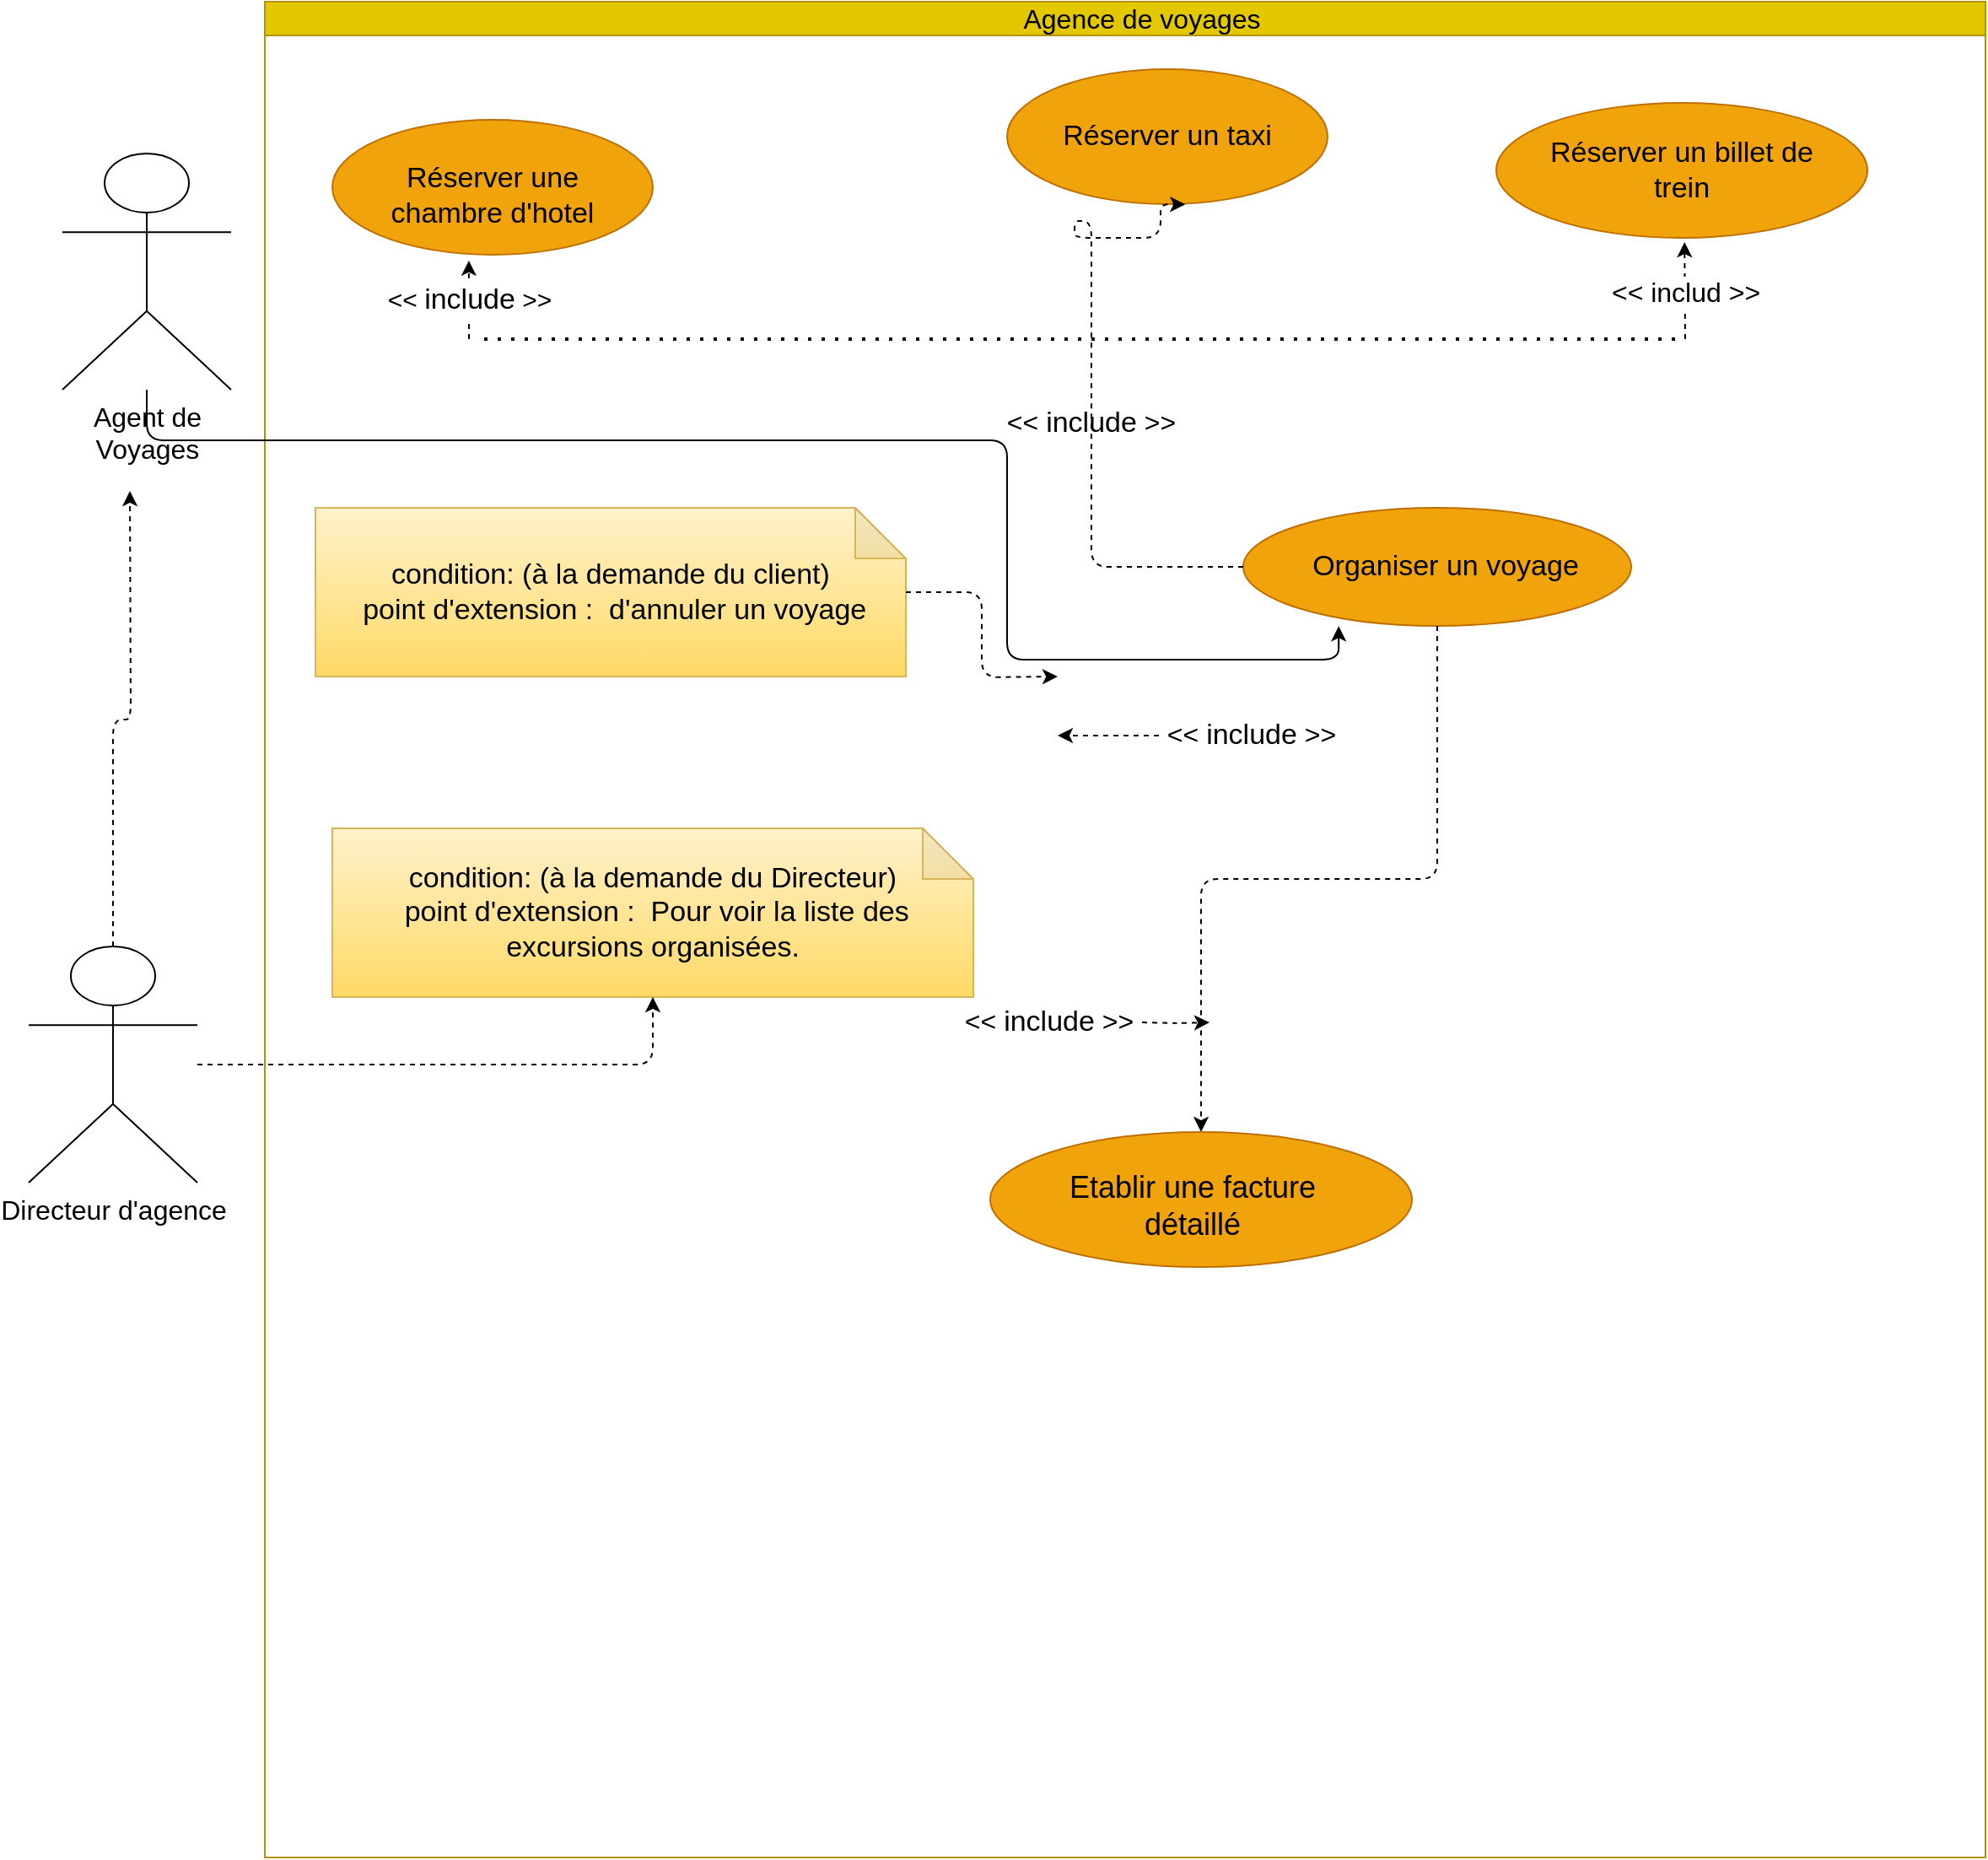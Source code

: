 <mxfile version="14.1.8" type="github" pages="2">
  <diagram id="prtHgNgQTEPvFCAcTncT" name="Page-1">
    <mxGraphModel dx="2450" dy="727" grid="1" gridSize="10" guides="1" tooltips="1" connect="1" arrows="1" fold="1" page="1" pageScale="1" pageWidth="1169" pageHeight="1654" math="0" shadow="0">
      <root>
        <mxCell id="0" />
        <mxCell id="1" parent="0" />
        <mxCell id="dNxyNK7c78bLwvsdeMH5-11" value="" style="swimlane;html=1;startSize=20;horizontal=1;containerType=tree;glass=0;fillColor=#e3c800;strokeColor=#B09500;fontColor=#ffffff;" parent="1" vertex="1">
          <mxGeometry x="-160" y="110" width="1020" height="1100" as="geometry" />
        </mxCell>
        <mxCell id="bCw7yLTPWHQ5oZZGrXXc-12" value="&lt;span style=&quot;color: rgba(0 , 0 , 0 , 0) ; font-family: monospace ; font-size: 0px&quot;&gt;re&lt;/span&gt;" style="ellipse;whiteSpace=wrap;html=1;glass=0;fontSize=16;fillColor=#f0a30a;strokeColor=#BD7000;fontColor=#ffffff;" vertex="1" parent="dNxyNK7c78bLwvsdeMH5-11">
          <mxGeometry x="40" y="70" width="190" height="80" as="geometry" />
        </mxCell>
        <mxCell id="bCw7yLTPWHQ5oZZGrXXc-16" value="&lt;span style=&quot;color: rgba(0 , 0 , 0 , 0) ; font-family: monospace ; font-size: 0px&quot;&gt;%3CmxGraphModel%3E%3Croot%3E%3CmxCell%20id%3D%220%22%2F%3E%3CmxCell%20id%3D%221%22%20parent%3D%220%22%2F%3E%3CmxCell%20id%3D%222%22%20value%3D%22%22%20style%3D%22swimlane%3Bhtml%3D1%3BstartSize%3D20%3Bhorizontal%3D1%3BcontainerType%3Dtree%3Bglass%3D0%3B%22%20vertex%3D%221%22%20parent%3D%221%22%3E%3CmxGeometry%20x%3D%22150%22%20y%3D%2280%22%20width%3D%22660%22%20height%3D%22290%22%20as%3D%22geometry%22%2F%3E%3C%2FmxCell%3E%3CmxCell%20id%3D%223%22%20value%3D%22%22%20style%3D%22ellipse%3BwhiteSpace%3Dwrap%3Bhtml%3D1%3Bglass%3D0%3BgradientColor%3Dnone%3BfontSize%3D16%3B%22%20vertex%3D%221%22%20parent%3D%222%22%3E%3CmxGeometry%20x%3D%2240%22%20y%3D%2230%22%20width%3D%22210%22%20height%3D%2280%22%20as%3D%22geometry%22%2F%3E%3C%2FmxCell%3E%3C%2Froot%3E%3C%2FmxGraphModel%3E&lt;/span&gt;" style="ellipse;whiteSpace=wrap;html=1;glass=0;fontSize=16;fillColor=#f0a30a;strokeColor=#BD7000;fontColor=#ffffff;" vertex="1" parent="dNxyNK7c78bLwvsdeMH5-11">
          <mxGeometry x="440" y="40" width="190" height="80" as="geometry" />
        </mxCell>
        <mxCell id="bCw7yLTPWHQ5oZZGrXXc-20" value="&lt;span style=&quot;color: rgba(0 , 0 , 0 , 0) ; font-family: monospace ; font-size: 0px&quot;&gt;%3CmxGraphModel%3E%3Croot%3E%3CmxCell%20id%3D%220%22%2F%3E%3CmxCell%20id%3D%221%22%20parent%3D%220%22%2F%3E%3CmxCell%20id%3D%222%22%20value%3D%22%22%20style%3D%22swimlane%3Bhtml%3D1%3BstartSize%3D20%3Bhorizontal%3D1%3BcontainerType%3Dtree%3Bglass%3D0%3B%22%20vertex%3D%221%22%20parent%3D%221%22%3E%3CmxGeometry%20x%3D%22150%22%20y%3D%2280%22%20width%3D%22660%22%20height%3D%22290%22%20as%3D%22geometry%22%2F%3E%3C%2FmxCell%3E%3CmxCell%20id%3D%223%22%20value%3D%22%22%20style%3D%22ellipse%3BwhiteSpace%3Dwrap%3Bhtml%3D1%3Bglass%3D0%3BgradientColor%3Dnone%3BfontSize%3D16%3B%22%20vertex%3D%221%22%20parent%3D%222%22%3E%3CmxGeometry%20x%3D%2240%22%20y%3D%2230%22%20width%3D%22210%22%20height%3D%2280%22%20as%3D%22geometry%22%2F%3E%3C%2FmxCell%3E%3C%2Froot%3E%3C%2FmxGraphModel%3E&lt;/span&gt;" style="ellipse;whiteSpace=wrap;html=1;glass=0;fontSize=16;fillColor=#f0a30a;strokeColor=#BD7000;fontColor=#ffffff;" vertex="1" parent="dNxyNK7c78bLwvsdeMH5-11">
          <mxGeometry x="730" y="60" width="220" height="80" as="geometry" />
        </mxCell>
        <mxCell id="bCw7yLTPWHQ5oZZGrXXc-24" value="&lt;font style=&quot;font-size: 17px&quot;&gt;Réserver une chambre d&#39;hotel&lt;/font&gt;" style="text;html=1;strokeColor=none;fillColor=none;align=center;verticalAlign=middle;whiteSpace=wrap;rounded=0;glass=0;fontSize=16;" vertex="1" parent="dNxyNK7c78bLwvsdeMH5-11">
          <mxGeometry x="70" y="90" width="130" height="50" as="geometry" />
        </mxCell>
        <mxCell id="bCw7yLTPWHQ5oZZGrXXc-25" value="&lt;span style=&quot;font-size: 17px&quot;&gt;Réserver un taxi&lt;/span&gt;" style="text;html=1;strokeColor=none;fillColor=none;align=center;verticalAlign=middle;whiteSpace=wrap;rounded=0;glass=0;fontSize=16;" vertex="1" parent="dNxyNK7c78bLwvsdeMH5-11">
          <mxGeometry x="470" y="50" width="130" height="60" as="geometry" />
        </mxCell>
        <mxCell id="bCw7yLTPWHQ5oZZGrXXc-26" value="&lt;span style=&quot;font-size: 17px&quot;&gt;Réserver un billet de trein&lt;/span&gt;" style="text;html=1;strokeColor=none;fillColor=none;align=center;verticalAlign=middle;whiteSpace=wrap;rounded=0;glass=0;fontSize=16;" vertex="1" parent="dNxyNK7c78bLwvsdeMH5-11">
          <mxGeometry x="760" y="70" width="160" height="60" as="geometry" />
        </mxCell>
        <mxCell id="bCw7yLTPWHQ5oZZGrXXc-38" value="&amp;lt;&amp;lt; &lt;font style=&quot;font-size: 17px&quot;&gt;include&lt;/font&gt; &amp;gt;&amp;gt;" style="text;html=1;strokeColor=none;fillColor=none;align=center;verticalAlign=middle;whiteSpace=wrap;rounded=0;glass=0;fontSize=16;" vertex="1" parent="dNxyNK7c78bLwvsdeMH5-11">
          <mxGeometry x="435" y="240" width="110" height="20" as="geometry" />
        </mxCell>
        <mxCell id="bCw7yLTPWHQ5oZZGrXXc-39" value="" style="endArrow=none;dashed=1;html=1;dashPattern=1 3;strokeWidth=2;fontSize=16;" edge="1" parent="dNxyNK7c78bLwvsdeMH5-11">
          <mxGeometry width="50" height="50" relative="1" as="geometry">
            <mxPoint x="130" y="200" as="sourcePoint" />
            <mxPoint x="840" y="200" as="targetPoint" />
          </mxGeometry>
        </mxCell>
        <mxCell id="bCw7yLTPWHQ5oZZGrXXc-40" value="Label" style="endArrow=classic;html=1;shadow=0;dashed=1;fontSize=16;entryX=0.426;entryY=1.043;entryDx=0;entryDy=0;entryPerimeter=0;" edge="1" parent="dNxyNK7c78bLwvsdeMH5-11" target="bCw7yLTPWHQ5oZZGrXXc-12">
          <mxGeometry relative="1" as="geometry">
            <mxPoint x="121" y="200" as="sourcePoint" />
            <mxPoint x="260" y="180" as="targetPoint" />
          </mxGeometry>
        </mxCell>
        <mxCell id="bCw7yLTPWHQ5oZZGrXXc-41" value="&lt;font style=&quot;font-size: 15px&quot;&gt;&amp;lt;&amp;lt; &lt;font style=&quot;font-size: 17px&quot;&gt;include&lt;/font&gt; &amp;gt;&amp;gt;&lt;/font&gt;" style="edgeLabel;resizable=0;html=1;align=center;verticalAlign=middle;" connectable="0" vertex="1" parent="bCw7yLTPWHQ5oZZGrXXc-40">
          <mxGeometry relative="1" as="geometry" />
        </mxCell>
        <mxCell id="bCw7yLTPWHQ5oZZGrXXc-47" value="&amp;lt;&amp;lt; includ &amp;gt;&amp;gt;" style="endArrow=classic;html=1;shadow=0;dashed=1;fontSize=16;entryX=0.51;entryY=1.209;entryDx=0;entryDy=0;entryPerimeter=0;" edge="1" parent="dNxyNK7c78bLwvsdeMH5-11" target="bCw7yLTPWHQ5oZZGrXXc-26">
          <mxGeometry relative="1" as="geometry">
            <mxPoint x="842" y="200" as="sourcePoint" />
            <mxPoint x="670" y="154" as="targetPoint" />
          </mxGeometry>
        </mxCell>
        <mxCell id="bCw7yLTPWHQ5oZZGrXXc-60" value="&amp;lt;&amp;lt; &lt;font style=&quot;font-size: 17px&quot;&gt;include&lt;/font&gt; &amp;gt;&amp;gt;" style="text;html=1;strokeColor=none;fillColor=none;align=center;verticalAlign=middle;whiteSpace=wrap;rounded=0;glass=0;fontSize=16;" vertex="1" parent="dNxyNK7c78bLwvsdeMH5-11">
          <mxGeometry x="410" y="590" width="110" height="30" as="geometry" />
        </mxCell>
        <mxCell id="bCw7yLTPWHQ5oZZGrXXc-81" value="&lt;span style=&quot;color: rgba(0 , 0 , 0 , 0) ; font-family: monospace ; font-size: 0px&quot;&gt;%3CmxGraphModel%3E%3Croot%3E%3CmxCell%20id%3D%220%22%2F%3E%3CmxCell%20id%3D%221%22%20parent%3D%220%22%2F%3E%3CmxCell%20id%3D%222%22%20value%3D%22%22%20style%3D%22swimlane%3Bhtml%3D1%3BstartSize%3D20%3Bhorizontal%3D1%3BcontainerType%3Dtree%3Bglass%3D0%3B%22%20vertex%3D%221%22%20parent%3D%221%22%3E%3CmxGeometry%20x%3D%22150%22%20y%3D%2280%22%20width%3D%22660%22%20height%3D%22290%22%20as%3D%22geometry%22%2F%3E%3C%2FmxCell%3E%3CmxCell%20id%3D%223%22%20value%3D%22%22%20style%3D%22ellipse%3BwhiteSpace%3Dwrap%3Bhtml%3D1%3Bglass%3D0%3BgradientColor%3Dnone%3BfontSize%3D16%3B%22%20vertex%3D%221%22%20parent%3D%222%22%3E%3CmxGeometry%20x%3D%2240%22%20y%3D%2230%22%20width%3D%22210%22%20height%3D%2280%22%20as%3D%22geometry%22%2F%3E%3C%2FmxCell%3E%3C%2Froot%3E%3C%2FmxGraphModel%3E&lt;/span&gt;" style="ellipse;whiteSpace=wrap;html=1;glass=0;fontSize=16;fillColor=#f0a30a;strokeColor=#BD7000;fontColor=#ffffff;" vertex="1" parent="dNxyNK7c78bLwvsdeMH5-11">
          <mxGeometry x="580" y="300" width="230" height="70" as="geometry" />
        </mxCell>
        <mxCell id="bCw7yLTPWHQ5oZZGrXXc-82" value="" style="edgeStyle=orthogonalEdgeStyle;rounded=1;orthogonalLoop=1;jettySize=auto;html=1;dashed=1;" edge="1" source="bCw7yLTPWHQ5oZZGrXXc-81" target="bCw7yLTPWHQ5oZZGrXXc-83" parent="dNxyNK7c78bLwvsdeMH5-11">
          <mxGeometry relative="1" as="geometry" />
        </mxCell>
        <mxCell id="bCw7yLTPWHQ5oZZGrXXc-83" value="&lt;span style=&quot;color: rgba(0 , 0 , 0 , 0) ; font-family: monospace ; font-size: 0px&quot;&gt;%3CmxGraphModel%3E%3Croot%3E%3CmxCell%20id%3D%220%22%2F%3E%3CmxCell%20id%3D%221%22%20parent%3D%220%22%2F%3E%3CmxCell%20id%3D%222%22%20value%3D%22%22%20style%3D%22swimlane%3Bhtml%3D1%3BstartSize%3D20%3Bhorizontal%3D1%3BcontainerType%3Dtree%3Bglass%3D0%3B%22%20vertex%3D%221%22%20parent%3D%221%22%3E%3CmxGeometry%20x%3D%22150%22%20y%3D%2280%22%20width%3D%22660%22%20height%3D%22290%22%20as%3D%22geometry%22%2F%3E%3C%2FmxCell%3E%3CmxCell%20id%3D%223%22%20value%3D%22%22%20style%3D%22ellipse%3BwhiteSpace%3Dwrap%3Bhtml%3D1%3Bglass%3D0%3BgradientColor%3Dnone%3BfontSize%3D16%3B%22%20vertex%3D%221%22%20parent%3D%222%22%3E%3CmxGeometry%20x%3D%2240%22%20y%3D%2230%22%20width%3D%22210%22%20height%3D%2280%22%20as%3D%22geometry%22%2F%3E%3C%2FmxCell%3E%3C%2Froot%3E%3C%2FmxGraphModel%3E&lt;/span&gt;" style="ellipse;whiteSpace=wrap;html=1;glass=0;fontSize=16;fillColor=#f0a30a;strokeColor=#BD7000;fontColor=#ffffff;" vertex="1" parent="dNxyNK7c78bLwvsdeMH5-11">
          <mxGeometry x="430" y="670" width="250" height="80" as="geometry" />
        </mxCell>
        <mxCell id="bCw7yLTPWHQ5oZZGrXXc-84" value="&lt;span style=&quot;font-size: 17px&quot;&gt;Organiser un voyage&lt;/span&gt;" style="text;html=1;strokeColor=none;fillColor=none;align=center;verticalAlign=middle;whiteSpace=wrap;rounded=0;glass=0;fontSize=16;" vertex="1" parent="dNxyNK7c78bLwvsdeMH5-11">
          <mxGeometry x="620" y="320" width="160" height="30" as="geometry" />
        </mxCell>
        <mxCell id="bCw7yLTPWHQ5oZZGrXXc-88" value="&lt;font style=&quot;font-size: 18px&quot;&gt;Etablir une facture détaillé&lt;/font&gt;" style="text;html=1;strokeColor=none;fillColor=none;align=center;verticalAlign=middle;whiteSpace=wrap;rounded=0;glass=0;fontSize=16;" vertex="1" parent="dNxyNK7c78bLwvsdeMH5-11">
          <mxGeometry x="450" y="700" width="200" height="27" as="geometry" />
        </mxCell>
        <mxCell id="bCw7yLTPWHQ5oZZGrXXc-28" value="Agence de voyages" style="text;html=1;strokeColor=none;fillColor=none;align=center;verticalAlign=middle;whiteSpace=wrap;rounded=0;glass=0;fontSize=16;" vertex="1" parent="dNxyNK7c78bLwvsdeMH5-11">
          <mxGeometry x="370" width="300" height="20" as="geometry" />
        </mxCell>
        <mxCell id="bCw7yLTPWHQ5oZZGrXXc-68" style="edgeStyle=orthogonalEdgeStyle;rounded=1;orthogonalLoop=1;jettySize=auto;html=1;shadow=0;fontSize=16;dashed=1;exitX=0;exitY=0.5;exitDx=0;exitDy=0;entryX=0.582;entryY=1.169;entryDx=0;entryDy=0;entryPerimeter=0;" edge="1" parent="dNxyNK7c78bLwvsdeMH5-11" source="bCw7yLTPWHQ5oZZGrXXc-81" target="bCw7yLTPWHQ5oZZGrXXc-25">
          <mxGeometry relative="1" as="geometry">
            <mxPoint x="420" y="150" as="targetPoint" />
            <mxPoint x="500.0" y="330" as="sourcePoint" />
            <Array as="points">
              <mxPoint x="490" y="335" />
              <mxPoint x="490" y="130" />
              <mxPoint x="480" y="130" />
              <mxPoint x="480" y="140" />
              <mxPoint x="531" y="140" />
            </Array>
          </mxGeometry>
        </mxCell>
        <mxCell id="bCw7yLTPWHQ5oZZGrXXc-96" value="&lt;font style=&quot;font-size: 17px&quot;&gt;condition: (à la demande du client)&lt;br&gt;&amp;nbsp;point d&#39;extension :&amp;nbsp;&amp;nbsp;d&#39;annuler un voyage&lt;/font&gt;" style="shape=note;whiteSpace=wrap;html=1;backgroundOutline=1;darkOpacity=0.05;glass=0;gradientColor=#ffd966;fontSize=16;fillColor=#fff2cc;strokeColor=#d6b656;" vertex="1" parent="dNxyNK7c78bLwvsdeMH5-11">
          <mxGeometry x="30" y="300" width="350" height="100" as="geometry" />
        </mxCell>
        <mxCell id="bCw7yLTPWHQ5oZZGrXXc-98" value="&amp;lt;&amp;lt; &lt;font style=&quot;font-size: 17px&quot;&gt;include&lt;/font&gt; &amp;gt;&amp;gt;" style="text;html=1;strokeColor=none;fillColor=none;align=center;verticalAlign=middle;whiteSpace=wrap;rounded=0;glass=0;fontSize=16;" vertex="1" parent="dNxyNK7c78bLwvsdeMH5-11">
          <mxGeometry x="530" y="420" width="110" height="30" as="geometry" />
        </mxCell>
        <mxCell id="tCXqm6LEgj79AjPX_lxv-5" value="&lt;font style=&quot;font-size: 17px&quot;&gt;condition: (à la demande du Directeur)&lt;br&gt;&amp;nbsp;point d&#39;extension :&amp;nbsp;&amp;nbsp;Pour voir la liste des excursions organisées.&lt;/font&gt;" style="shape=note;whiteSpace=wrap;html=1;backgroundOutline=1;darkOpacity=0.05;glass=0;gradientColor=#ffd966;fontSize=16;fillColor=#fff2cc;strokeColor=#d6b656;" vertex="1" parent="dNxyNK7c78bLwvsdeMH5-11">
          <mxGeometry x="40" y="490" width="380" height="100" as="geometry" />
        </mxCell>
        <mxCell id="bCw7yLTPWHQ5oZZGrXXc-95" style="edgeStyle=orthogonalEdgeStyle;rounded=1;orthogonalLoop=1;jettySize=auto;html=1;entryX=0.246;entryY=1.002;entryDx=0;entryDy=0;entryPerimeter=0;shadow=0;fontSize=16;" edge="1" parent="1" source="bCw7yLTPWHQ5oZZGrXXc-64" target="bCw7yLTPWHQ5oZZGrXXc-81">
          <mxGeometry relative="1" as="geometry">
            <Array as="points">
              <mxPoint x="-230" y="370" />
              <mxPoint x="280" y="370" />
              <mxPoint x="280" y="500" />
              <mxPoint x="477" y="500" />
            </Array>
          </mxGeometry>
        </mxCell>
        <mxCell id="bCw7yLTPWHQ5oZZGrXXc-64" value="Agent de &lt;br&gt;Voyages" style="shape=umlActor;verticalLabelPosition=bottom;verticalAlign=top;html=1;outlineConnect=0;glass=0;gradientColor=none;fontSize=16;" vertex="1" parent="1">
          <mxGeometry x="-280" y="200" width="100" height="140" as="geometry" />
        </mxCell>
        <mxCell id="bCw7yLTPWHQ5oZZGrXXc-75" style="edgeStyle=orthogonalEdgeStyle;rounded=1;orthogonalLoop=1;jettySize=auto;html=1;shadow=0;dashed=1;fontSize=16;" edge="1" parent="1">
          <mxGeometry relative="1" as="geometry">
            <mxPoint x="400" y="715" as="targetPoint" />
            <mxPoint x="360" y="715" as="sourcePoint" />
          </mxGeometry>
        </mxCell>
        <mxCell id="bCw7yLTPWHQ5oZZGrXXc-97" style="edgeStyle=orthogonalEdgeStyle;rounded=1;orthogonalLoop=1;jettySize=auto;html=1;shadow=0;fontSize=16;dashed=1;" edge="1" parent="1" source="bCw7yLTPWHQ5oZZGrXXc-96">
          <mxGeometry relative="1" as="geometry">
            <mxPoint x="310" y="510" as="targetPoint" />
          </mxGeometry>
        </mxCell>
        <mxCell id="bCw7yLTPWHQ5oZZGrXXc-100" style="edgeStyle=orthogonalEdgeStyle;rounded=1;orthogonalLoop=1;jettySize=auto;html=1;shadow=0;dashed=1;fontSize=16;" edge="1" parent="1" source="bCw7yLTPWHQ5oZZGrXXc-98">
          <mxGeometry relative="1" as="geometry">
            <mxPoint x="310" y="545" as="targetPoint" />
          </mxGeometry>
        </mxCell>
        <mxCell id="tCXqm6LEgj79AjPX_lxv-6" style="edgeStyle=orthogonalEdgeStyle;rounded=1;orthogonalLoop=1;jettySize=auto;html=1;shadow=0;dashed=1;fontSize=16;" edge="1" parent="1" source="tCXqm6LEgj79AjPX_lxv-4">
          <mxGeometry relative="1" as="geometry">
            <mxPoint x="-240" y="400" as="targetPoint" />
          </mxGeometry>
        </mxCell>
        <mxCell id="tCXqm6LEgj79AjPX_lxv-7" style="edgeStyle=orthogonalEdgeStyle;rounded=1;orthogonalLoop=1;jettySize=auto;html=1;entryX=0.5;entryY=1;entryDx=0;entryDy=0;entryPerimeter=0;shadow=0;dashed=1;fontSize=16;" edge="1" parent="1" source="tCXqm6LEgj79AjPX_lxv-4" target="tCXqm6LEgj79AjPX_lxv-5">
          <mxGeometry relative="1" as="geometry" />
        </mxCell>
        <mxCell id="tCXqm6LEgj79AjPX_lxv-4" value="Directeur d&#39;agence" style="shape=umlActor;verticalLabelPosition=bottom;verticalAlign=top;html=1;outlineConnect=0;glass=0;gradientColor=none;fontSize=16;" vertex="1" parent="1">
          <mxGeometry x="-300" y="670" width="100" height="140" as="geometry" />
        </mxCell>
      </root>
    </mxGraphModel>
  </diagram>
  <diagram id="Hc-LmsOrH1ffofN5-Mgg" name="Page-2">
    <mxGraphModel dx="897" dy="509" grid="1" gridSize="10" guides="1" tooltips="1" connect="1" arrows="1" fold="1" page="1" pageScale="1" pageWidth="1169" pageHeight="1654" math="0" shadow="0">
      <root>
        <mxCell id="xTz61H_dz_pgezO0rMoE-0" />
        <mxCell id="xTz61H_dz_pgezO0rMoE-1" parent="xTz61H_dz_pgezO0rMoE-0" />
      </root>
    </mxGraphModel>
  </diagram>
</mxfile>
